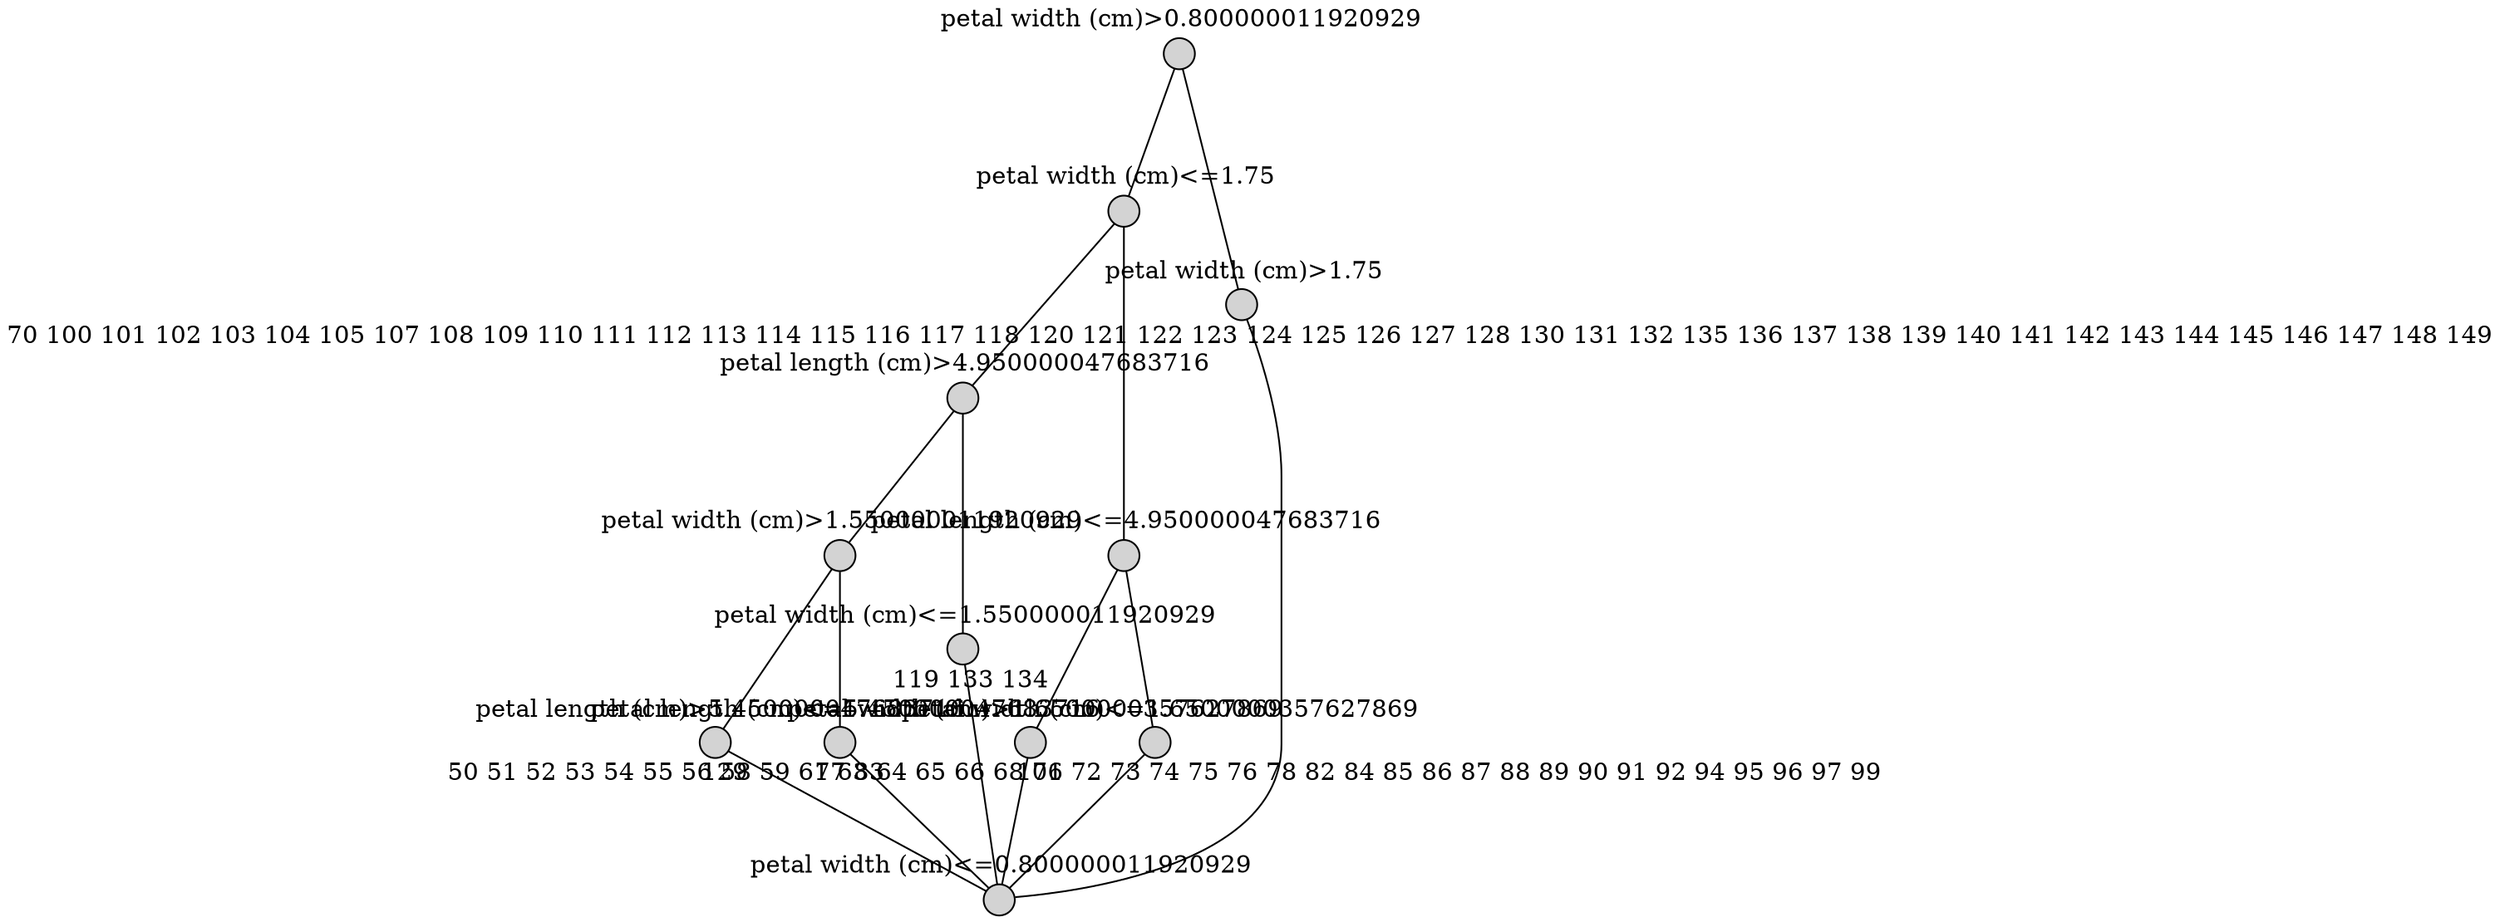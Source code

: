 // <Lattice object of 6 atoms 12 concepts 2 coatoms at 0x1224cba30>
digraph Lattice {
	node [label="" shape=circle style=filled width=.25]
	edge [dir=none labeldistance=1.5 minlen=2]
	c0
	c0 -> c0 [color=transparent labelangle=90 taillabel="petal width (cm)<=0.800000011920929"]
	c1
	c1 -> c1 [color=transparent headlabel=106 labelangle=270]
	c1 -> c1 [color=transparent labelangle=90 taillabel="petal width (cm)>1.6500000357627869"]
	c1 -> c0
	c2
	c2 -> c2 [color=transparent headlabel=129 labelangle=270]
	c2 -> c2 [color=transparent labelangle=90 taillabel="petal length (cm)>5.450000047683716"]
	c2 -> c0
	c3
	c3 -> c3 [color=transparent headlabel="77 83" labelangle=270]
	c3 -> c3 [color=transparent labelangle=90 taillabel="petal length (cm)<=5.450000047683716"]
	c3 -> c0
	c4
	c4 -> c4 [color=transparent labelangle=90 taillabel="petal width (cm)>1.550000011920929"]
	c4 -> c2
	c4 -> c3
	c5
	c5 -> c5 [color=transparent headlabel="119 133 134" labelangle=270]
	c5 -> c5 [color=transparent labelangle=90 taillabel="petal width (cm)<=1.550000011920929"]
	c5 -> c0
	c6
	c6 -> c6 [color=transparent labelangle=90 taillabel="petal length (cm)>4.950000047683716"]
	c6 -> c4
	c6 -> c5
	c7
	c7 -> c7 [color=transparent headlabel="50 51 52 53 54 55 56 58 59 61 63 64 65 66 68 71 72 73 74 75 76 78 82 84 85 86 87 88 89 90 91 92 94 95 96 97 99" labelangle=270]
	c7 -> c7 [color=transparent labelangle=90 taillabel="petal width (cm)<=1.6500000357627869"]
	c7 -> c0
	c8
	c8 -> c8 [color=transparent labelangle=90 taillabel="petal length (cm)<=4.950000047683716"]
	c8 -> c1
	c8 -> c7
	c9
	c9 -> c9 [color=transparent labelangle=90 taillabel="petal width (cm)<=1.75"]
	c9 -> c6
	c9 -> c8
	c10
	c10 -> c10 [color=transparent headlabel="70 100 101 102 103 104 105 107 108 109 110 111 112 113 114 115 116 117 118 120 121 122 123 124 125 126 127 128 130 131 132 135 136 137 138 139 140 141 142 143 144 145 146 147 148 149" labelangle=270]
	c10 -> c10 [color=transparent labelangle=90 taillabel="petal width (cm)>1.75"]
	c10 -> c0
	c11
	c11 -> c11 [color=transparent labelangle=90 taillabel="petal width (cm)>0.800000011920929"]
	c11 -> c9
	c11 -> c10
}
